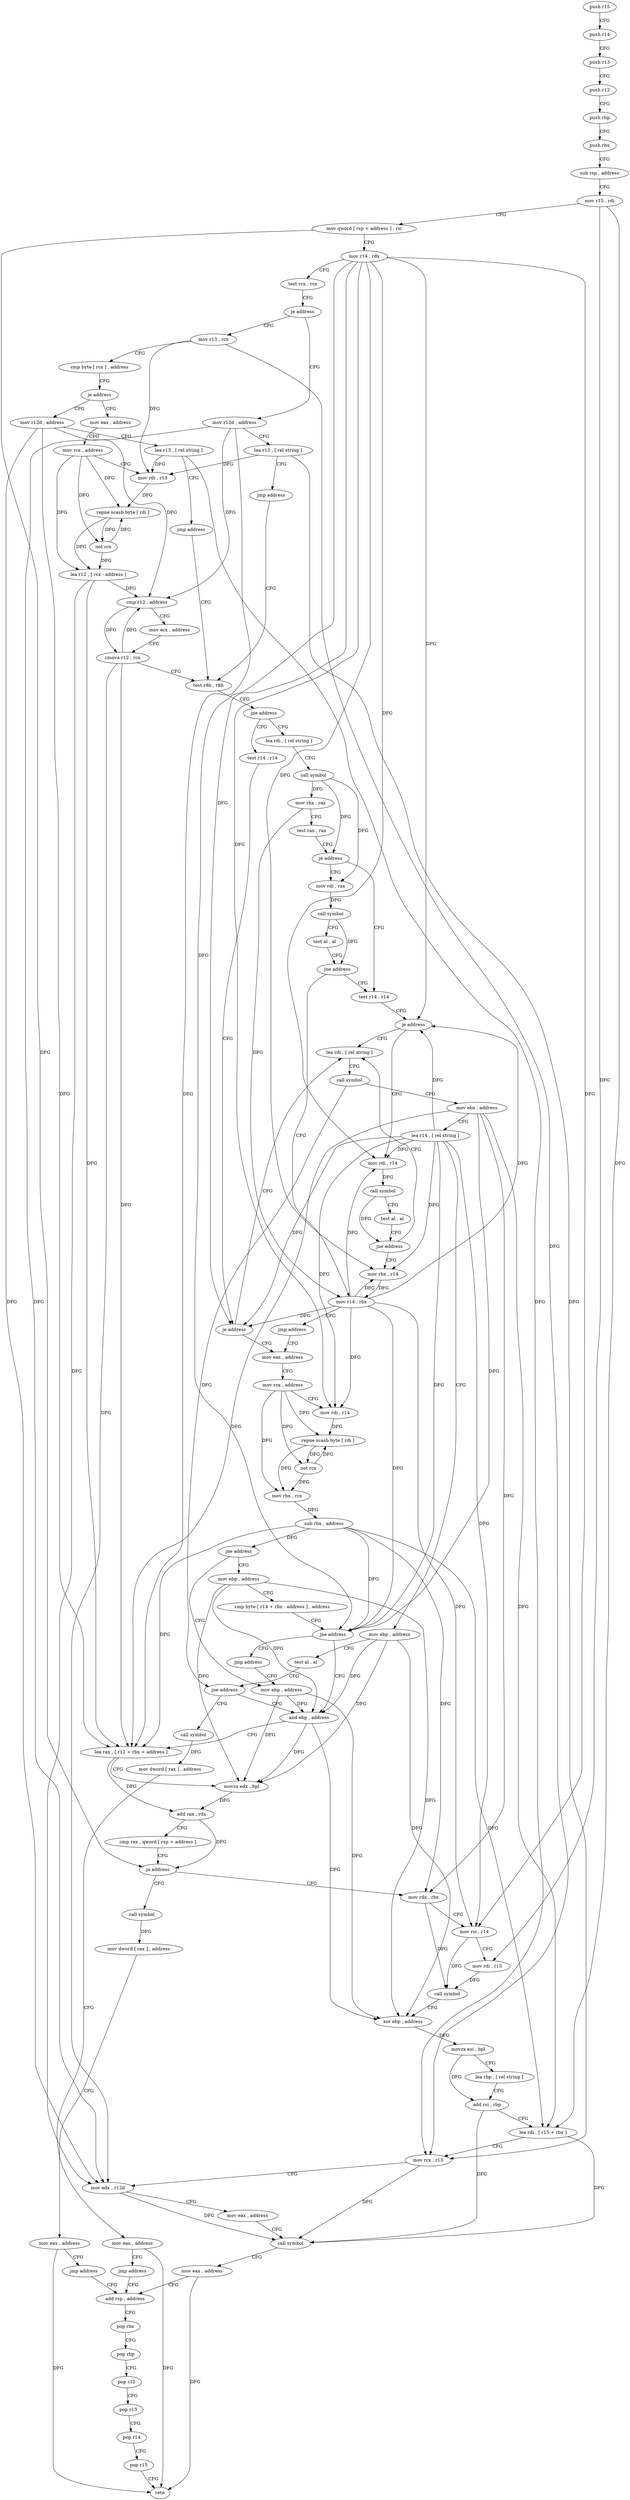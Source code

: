 digraph "func" {
"4286033" [label = "push r15" ]
"4286035" [label = "push r14" ]
"4286037" [label = "push r13" ]
"4286039" [label = "push r12" ]
"4286041" [label = "push rbp" ]
"4286042" [label = "push rbx" ]
"4286043" [label = "sub rsp , address" ]
"4286047" [label = "mov r15 , rdi" ]
"4286050" [label = "mov qword [ rsp + address ] , rsi" ]
"4286055" [label = "mov r14 , rdx" ]
"4286058" [label = "test rcx , rcx" ]
"4286061" [label = "je address" ]
"4286269" [label = "mov r12d , address" ]
"4286067" [label = "mov r13 , rcx" ]
"4286275" [label = "lea r13 , [ rel string ]" ]
"4286282" [label = "jmp address" ]
"4286116" [label = "test r8b , r8b" ]
"4286070" [label = "cmp byte [ rcx ] , address" ]
"4286073" [label = "je address" ]
"4286287" [label = "mov r12d , address" ]
"4286079" [label = "mov eax , address" ]
"4286119" [label = "jne address" ]
"4286305" [label = "lea rdi , [ rel string ]" ]
"4286125" [label = "test r14 , r14" ]
"4286293" [label = "lea r13 , [ rel string ]" ]
"4286300" [label = "jmp address" ]
"4286084" [label = "mov rcx , address" ]
"4286091" [label = "mov rdi , r13" ]
"4286094" [label = "repne scasb byte [ rdi ]" ]
"4286096" [label = "not rcx" ]
"4286099" [label = "lea r12 , [ rcx - address ]" ]
"4286103" [label = "cmp r12 , address" ]
"4286107" [label = "mov ecx , address" ]
"4286112" [label = "cmova r12 , rcx" ]
"4286312" [label = "call symbol" ]
"4286317" [label = "mov rbx , rax" ]
"4286320" [label = "test rax , rax" ]
"4286323" [label = "je address" ]
"4286337" [label = "test r14 , r14" ]
"4286325" [label = "mov rdi , rax" ]
"4286128" [label = "je address" ]
"4286354" [label = "lea rdi , [ rel string ]" ]
"4286134" [label = "mov eax , address" ]
"4286340" [label = "je address" ]
"4286342" [label = "mov rdi , r14" ]
"4286328" [label = "call symbol" ]
"4286333" [label = "test al , al" ]
"4286335" [label = "jne address" ]
"4286458" [label = "mov r14 , rbx" ]
"4286361" [label = "call symbol" ]
"4286366" [label = "mov ebx , address" ]
"4286371" [label = "lea r14 , [ rel string ]" ]
"4286378" [label = "mov ebp , address" ]
"4286383" [label = "test al , al" ]
"4286385" [label = "jne address" ]
"4286172" [label = "and ebp , address" ]
"4286391" [label = "call symbol" ]
"4286139" [label = "mov rcx , address" ]
"4286146" [label = "mov rdi , r14" ]
"4286149" [label = "repne scasb byte [ rdi ]" ]
"4286151" [label = "not rcx" ]
"4286154" [label = "mov rbx , rcx" ]
"4286157" [label = "sub rbx , address" ]
"4286161" [label = "jne address" ]
"4286412" [label = "mov ebp , address" ]
"4286167" [label = "mov ebp , address" ]
"4286345" [label = "call symbol" ]
"4286350" [label = "test al , al" ]
"4286352" [label = "jne address" ]
"4286455" [label = "mov rbx , r14" ]
"4286461" [label = "jmp address" ]
"4286175" [label = "lea rax , [ r12 + rbx + address ]" ]
"4286180" [label = "movzx edx , bpl" ]
"4286184" [label = "add rax , rdx" ]
"4286187" [label = "cmp rax , qword [ rsp + address ]" ]
"4286192" [label = "ja address" ]
"4286434" [label = "call symbol" ]
"4286198" [label = "mov rdx , rbx" ]
"4286396" [label = "mov dword [ rax ] , address" ]
"4286402" [label = "mov eax , address" ]
"4286407" [label = "jmp address" ]
"4286254" [label = "add rsp , address" ]
"4286417" [label = "cmp byte [ r14 + rbx - address ] , address" ]
"4286423" [label = "jne address" ]
"4286429" [label = "jmp address" ]
"4286439" [label = "mov dword [ rax ] , address" ]
"4286445" [label = "mov eax , address" ]
"4286450" [label = "jmp address" ]
"4286201" [label = "mov rsi , r14" ]
"4286204" [label = "mov rdi , r15" ]
"4286207" [label = "call symbol" ]
"4286212" [label = "xor ebp , address" ]
"4286215" [label = "movzx esi , bpl" ]
"4286219" [label = "lea rbp , [ rel string ]" ]
"4286226" [label = "add rsi , rbp" ]
"4286229" [label = "lea rdi , [ r15 + rbx ]" ]
"4286233" [label = "mov rcx , r13" ]
"4286236" [label = "mov edx , r12d" ]
"4286239" [label = "mov eax , address" ]
"4286244" [label = "call symbol" ]
"4286249" [label = "mov eax , address" ]
"4286258" [label = "pop rbx" ]
"4286259" [label = "pop rbp" ]
"4286260" [label = "pop r12" ]
"4286262" [label = "pop r13" ]
"4286264" [label = "pop r14" ]
"4286266" [label = "pop r15" ]
"4286268" [label = "retn" ]
"4286033" -> "4286035" [ label = "CFG" ]
"4286035" -> "4286037" [ label = "CFG" ]
"4286037" -> "4286039" [ label = "CFG" ]
"4286039" -> "4286041" [ label = "CFG" ]
"4286041" -> "4286042" [ label = "CFG" ]
"4286042" -> "4286043" [ label = "CFG" ]
"4286043" -> "4286047" [ label = "CFG" ]
"4286047" -> "4286050" [ label = "CFG" ]
"4286047" -> "4286204" [ label = "DFG" ]
"4286047" -> "4286229" [ label = "DFG" ]
"4286050" -> "4286055" [ label = "CFG" ]
"4286050" -> "4286192" [ label = "DFG" ]
"4286055" -> "4286058" [ label = "CFG" ]
"4286055" -> "4286128" [ label = "DFG" ]
"4286055" -> "4286340" [ label = "DFG" ]
"4286055" -> "4286146" [ label = "DFG" ]
"4286055" -> "4286342" [ label = "DFG" ]
"4286055" -> "4286455" [ label = "DFG" ]
"4286055" -> "4286201" [ label = "DFG" ]
"4286055" -> "4286423" [ label = "DFG" ]
"4286058" -> "4286061" [ label = "CFG" ]
"4286061" -> "4286269" [ label = "CFG" ]
"4286061" -> "4286067" [ label = "CFG" ]
"4286269" -> "4286275" [ label = "CFG" ]
"4286269" -> "4286103" [ label = "DFG" ]
"4286269" -> "4286175" [ label = "DFG" ]
"4286269" -> "4286236" [ label = "DFG" ]
"4286067" -> "4286070" [ label = "CFG" ]
"4286067" -> "4286091" [ label = "DFG" ]
"4286067" -> "4286233" [ label = "DFG" ]
"4286275" -> "4286282" [ label = "CFG" ]
"4286275" -> "4286091" [ label = "DFG" ]
"4286275" -> "4286233" [ label = "DFG" ]
"4286282" -> "4286116" [ label = "CFG" ]
"4286116" -> "4286119" [ label = "CFG" ]
"4286070" -> "4286073" [ label = "CFG" ]
"4286073" -> "4286287" [ label = "CFG" ]
"4286073" -> "4286079" [ label = "CFG" ]
"4286287" -> "4286293" [ label = "CFG" ]
"4286287" -> "4286103" [ label = "DFG" ]
"4286287" -> "4286175" [ label = "DFG" ]
"4286287" -> "4286236" [ label = "DFG" ]
"4286079" -> "4286084" [ label = "CFG" ]
"4286119" -> "4286305" [ label = "CFG" ]
"4286119" -> "4286125" [ label = "CFG" ]
"4286305" -> "4286312" [ label = "CFG" ]
"4286125" -> "4286128" [ label = "CFG" ]
"4286293" -> "4286300" [ label = "CFG" ]
"4286293" -> "4286091" [ label = "DFG" ]
"4286293" -> "4286233" [ label = "DFG" ]
"4286300" -> "4286116" [ label = "CFG" ]
"4286084" -> "4286091" [ label = "CFG" ]
"4286084" -> "4286094" [ label = "DFG" ]
"4286084" -> "4286096" [ label = "DFG" ]
"4286084" -> "4286099" [ label = "DFG" ]
"4286091" -> "4286094" [ label = "DFG" ]
"4286094" -> "4286096" [ label = "DFG" ]
"4286094" -> "4286099" [ label = "DFG" ]
"4286096" -> "4286099" [ label = "DFG" ]
"4286096" -> "4286094" [ label = "DFG" ]
"4286099" -> "4286103" [ label = "DFG" ]
"4286099" -> "4286175" [ label = "DFG" ]
"4286099" -> "4286236" [ label = "DFG" ]
"4286103" -> "4286107" [ label = "CFG" ]
"4286103" -> "4286112" [ label = "DFG" ]
"4286107" -> "4286112" [ label = "CFG" ]
"4286112" -> "4286116" [ label = "CFG" ]
"4286112" -> "4286103" [ label = "DFG" ]
"4286112" -> "4286175" [ label = "DFG" ]
"4286112" -> "4286236" [ label = "DFG" ]
"4286312" -> "4286317" [ label = "DFG" ]
"4286312" -> "4286323" [ label = "DFG" ]
"4286312" -> "4286325" [ label = "DFG" ]
"4286317" -> "4286320" [ label = "CFG" ]
"4286317" -> "4286458" [ label = "DFG" ]
"4286320" -> "4286323" [ label = "CFG" ]
"4286323" -> "4286337" [ label = "CFG" ]
"4286323" -> "4286325" [ label = "CFG" ]
"4286337" -> "4286340" [ label = "CFG" ]
"4286325" -> "4286328" [ label = "DFG" ]
"4286128" -> "4286354" [ label = "CFG" ]
"4286128" -> "4286134" [ label = "CFG" ]
"4286354" -> "4286361" [ label = "CFG" ]
"4286134" -> "4286139" [ label = "CFG" ]
"4286340" -> "4286354" [ label = "CFG" ]
"4286340" -> "4286342" [ label = "CFG" ]
"4286342" -> "4286345" [ label = "DFG" ]
"4286328" -> "4286333" [ label = "CFG" ]
"4286328" -> "4286335" [ label = "DFG" ]
"4286333" -> "4286335" [ label = "CFG" ]
"4286335" -> "4286458" [ label = "CFG" ]
"4286335" -> "4286337" [ label = "CFG" ]
"4286458" -> "4286461" [ label = "CFG" ]
"4286458" -> "4286128" [ label = "DFG" ]
"4286458" -> "4286340" [ label = "DFG" ]
"4286458" -> "4286146" [ label = "DFG" ]
"4286458" -> "4286342" [ label = "DFG" ]
"4286458" -> "4286455" [ label = "DFG" ]
"4286458" -> "4286201" [ label = "DFG" ]
"4286458" -> "4286423" [ label = "DFG" ]
"4286361" -> "4286366" [ label = "CFG" ]
"4286361" -> "4286385" [ label = "DFG" ]
"4286366" -> "4286371" [ label = "CFG" ]
"4286366" -> "4286175" [ label = "DFG" ]
"4286366" -> "4286198" [ label = "DFG" ]
"4286366" -> "4286229" [ label = "DFG" ]
"4286366" -> "4286423" [ label = "DFG" ]
"4286371" -> "4286378" [ label = "CFG" ]
"4286371" -> "4286128" [ label = "DFG" ]
"4286371" -> "4286340" [ label = "DFG" ]
"4286371" -> "4286146" [ label = "DFG" ]
"4286371" -> "4286342" [ label = "DFG" ]
"4286371" -> "4286455" [ label = "DFG" ]
"4286371" -> "4286201" [ label = "DFG" ]
"4286371" -> "4286423" [ label = "DFG" ]
"4286378" -> "4286383" [ label = "CFG" ]
"4286378" -> "4286172" [ label = "DFG" ]
"4286378" -> "4286180" [ label = "DFG" ]
"4286378" -> "4286212" [ label = "DFG" ]
"4286383" -> "4286385" [ label = "CFG" ]
"4286385" -> "4286172" [ label = "CFG" ]
"4286385" -> "4286391" [ label = "CFG" ]
"4286172" -> "4286175" [ label = "CFG" ]
"4286172" -> "4286180" [ label = "DFG" ]
"4286172" -> "4286212" [ label = "DFG" ]
"4286391" -> "4286396" [ label = "DFG" ]
"4286139" -> "4286146" [ label = "CFG" ]
"4286139" -> "4286149" [ label = "DFG" ]
"4286139" -> "4286151" [ label = "DFG" ]
"4286139" -> "4286154" [ label = "DFG" ]
"4286146" -> "4286149" [ label = "DFG" ]
"4286149" -> "4286151" [ label = "DFG" ]
"4286149" -> "4286154" [ label = "DFG" ]
"4286151" -> "4286154" [ label = "DFG" ]
"4286151" -> "4286149" [ label = "DFG" ]
"4286154" -> "4286157" [ label = "DFG" ]
"4286157" -> "4286161" [ label = "DFG" ]
"4286157" -> "4286175" [ label = "DFG" ]
"4286157" -> "4286198" [ label = "DFG" ]
"4286157" -> "4286229" [ label = "DFG" ]
"4286157" -> "4286423" [ label = "DFG" ]
"4286161" -> "4286412" [ label = "CFG" ]
"4286161" -> "4286167" [ label = "CFG" ]
"4286412" -> "4286417" [ label = "CFG" ]
"4286412" -> "4286172" [ label = "DFG" ]
"4286412" -> "4286180" [ label = "DFG" ]
"4286412" -> "4286212" [ label = "DFG" ]
"4286167" -> "4286172" [ label = "DFG" ]
"4286167" -> "4286180" [ label = "DFG" ]
"4286167" -> "4286212" [ label = "DFG" ]
"4286345" -> "4286350" [ label = "CFG" ]
"4286345" -> "4286352" [ label = "DFG" ]
"4286350" -> "4286352" [ label = "CFG" ]
"4286352" -> "4286455" [ label = "CFG" ]
"4286352" -> "4286354" [ label = "CFG" ]
"4286455" -> "4286458" [ label = "DFG" ]
"4286461" -> "4286134" [ label = "CFG" ]
"4286175" -> "4286180" [ label = "CFG" ]
"4286175" -> "4286184" [ label = "DFG" ]
"4286180" -> "4286184" [ label = "DFG" ]
"4286184" -> "4286187" [ label = "CFG" ]
"4286184" -> "4286192" [ label = "DFG" ]
"4286187" -> "4286192" [ label = "CFG" ]
"4286192" -> "4286434" [ label = "CFG" ]
"4286192" -> "4286198" [ label = "CFG" ]
"4286434" -> "4286439" [ label = "DFG" ]
"4286198" -> "4286201" [ label = "CFG" ]
"4286198" -> "4286207" [ label = "DFG" ]
"4286396" -> "4286402" [ label = "CFG" ]
"4286402" -> "4286407" [ label = "CFG" ]
"4286402" -> "4286268" [ label = "DFG" ]
"4286407" -> "4286254" [ label = "CFG" ]
"4286254" -> "4286258" [ label = "CFG" ]
"4286417" -> "4286423" [ label = "CFG" ]
"4286423" -> "4286172" [ label = "CFG" ]
"4286423" -> "4286429" [ label = "CFG" ]
"4286429" -> "4286167" [ label = "CFG" ]
"4286439" -> "4286445" [ label = "CFG" ]
"4286445" -> "4286450" [ label = "CFG" ]
"4286445" -> "4286268" [ label = "DFG" ]
"4286450" -> "4286254" [ label = "CFG" ]
"4286201" -> "4286204" [ label = "CFG" ]
"4286201" -> "4286207" [ label = "DFG" ]
"4286204" -> "4286207" [ label = "DFG" ]
"4286207" -> "4286212" [ label = "CFG" ]
"4286212" -> "4286215" [ label = "DFG" ]
"4286215" -> "4286219" [ label = "CFG" ]
"4286215" -> "4286226" [ label = "DFG" ]
"4286219" -> "4286226" [ label = "CFG" ]
"4286226" -> "4286229" [ label = "CFG" ]
"4286226" -> "4286244" [ label = "DFG" ]
"4286229" -> "4286233" [ label = "CFG" ]
"4286229" -> "4286244" [ label = "DFG" ]
"4286233" -> "4286236" [ label = "CFG" ]
"4286233" -> "4286244" [ label = "DFG" ]
"4286236" -> "4286239" [ label = "CFG" ]
"4286236" -> "4286244" [ label = "DFG" ]
"4286239" -> "4286244" [ label = "CFG" ]
"4286244" -> "4286249" [ label = "CFG" ]
"4286249" -> "4286254" [ label = "CFG" ]
"4286249" -> "4286268" [ label = "DFG" ]
"4286258" -> "4286259" [ label = "CFG" ]
"4286259" -> "4286260" [ label = "CFG" ]
"4286260" -> "4286262" [ label = "CFG" ]
"4286262" -> "4286264" [ label = "CFG" ]
"4286264" -> "4286266" [ label = "CFG" ]
"4286266" -> "4286268" [ label = "CFG" ]
}
